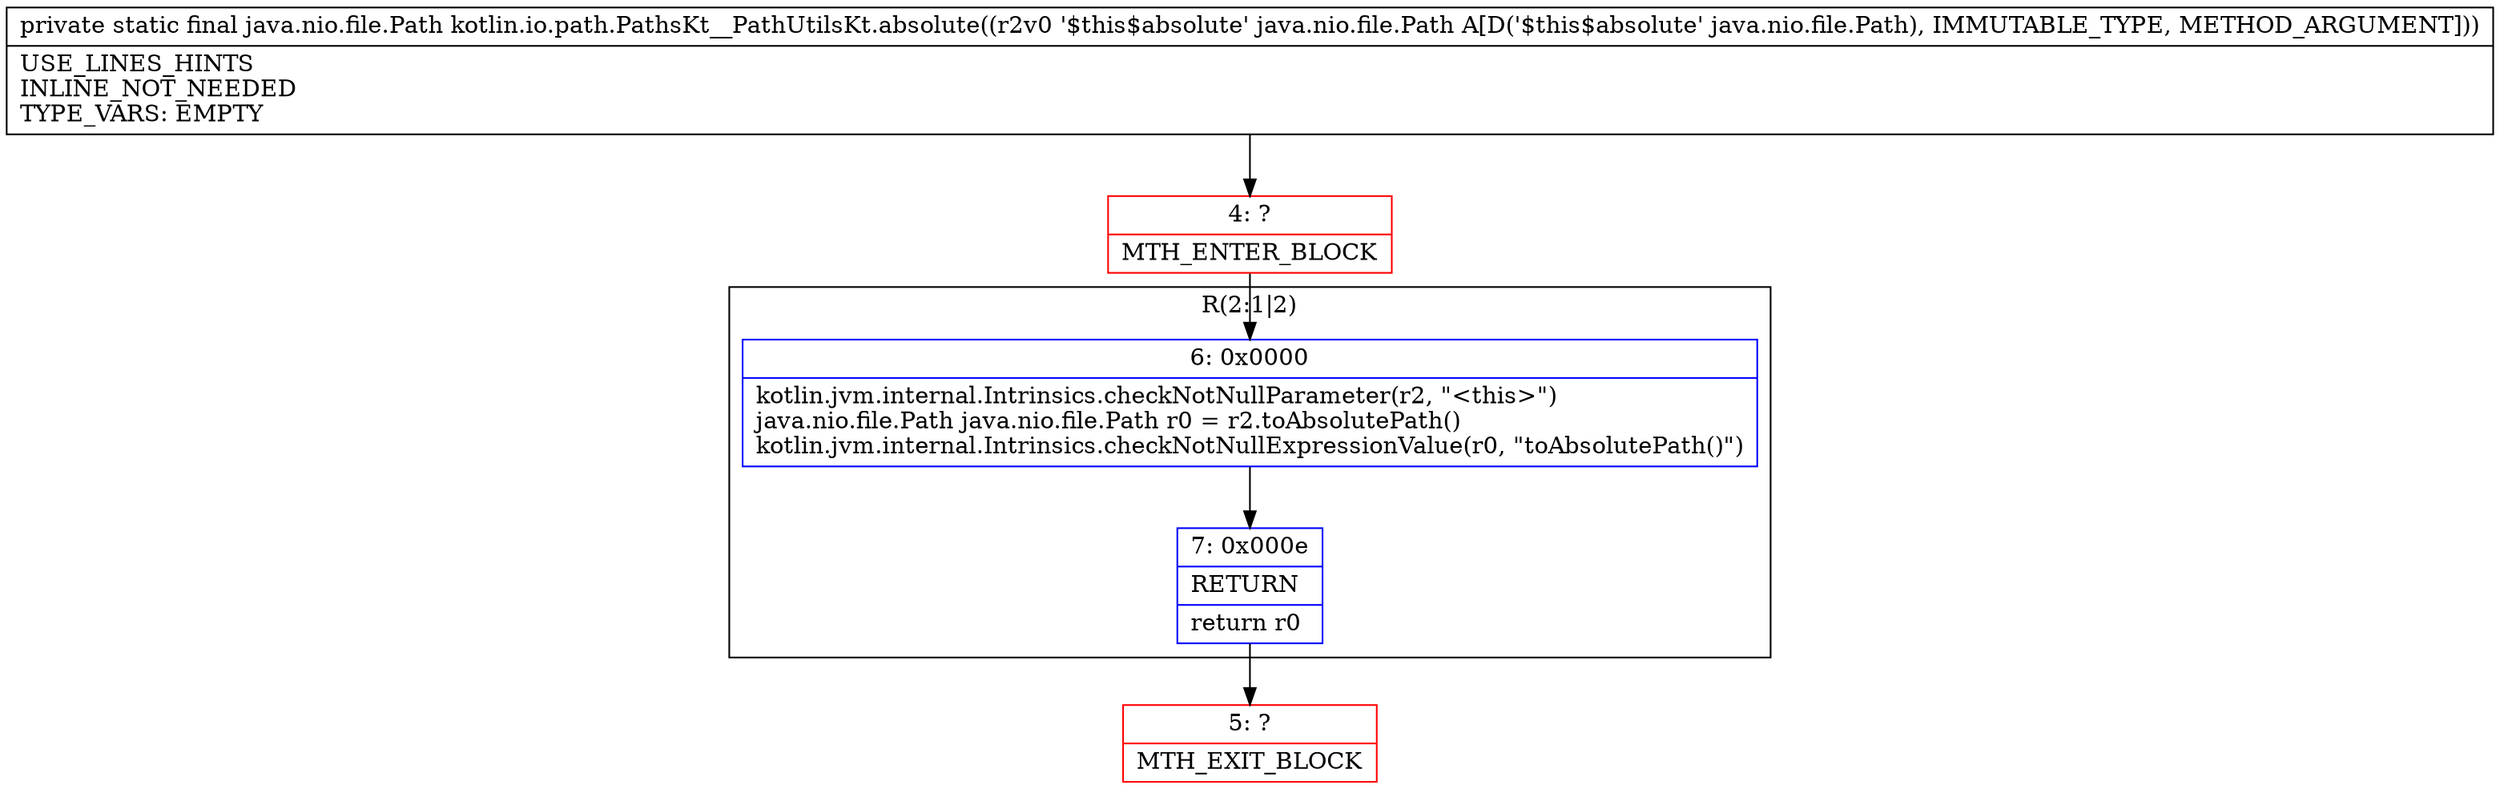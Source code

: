 digraph "CFG forkotlin.io.path.PathsKt__PathUtilsKt.absolute(Ljava\/nio\/file\/Path;)Ljava\/nio\/file\/Path;" {
subgraph cluster_Region_1744703581 {
label = "R(2:1|2)";
node [shape=record,color=blue];
Node_6 [shape=record,label="{6\:\ 0x0000|kotlin.jvm.internal.Intrinsics.checkNotNullParameter(r2, \"\<this\>\")\ljava.nio.file.Path java.nio.file.Path r0 = r2.toAbsolutePath()\lkotlin.jvm.internal.Intrinsics.checkNotNullExpressionValue(r0, \"toAbsolutePath()\")\l}"];
Node_7 [shape=record,label="{7\:\ 0x000e|RETURN\l|return r0\l}"];
}
Node_4 [shape=record,color=red,label="{4\:\ ?|MTH_ENTER_BLOCK\l}"];
Node_5 [shape=record,color=red,label="{5\:\ ?|MTH_EXIT_BLOCK\l}"];
MethodNode[shape=record,label="{private static final java.nio.file.Path kotlin.io.path.PathsKt__PathUtilsKt.absolute((r2v0 '$this$absolute' java.nio.file.Path A[D('$this$absolute' java.nio.file.Path), IMMUTABLE_TYPE, METHOD_ARGUMENT]))  | USE_LINES_HINTS\lINLINE_NOT_NEEDED\lTYPE_VARS: EMPTY\l}"];
MethodNode -> Node_4;Node_6 -> Node_7;
Node_7 -> Node_5;
Node_4 -> Node_6;
}

